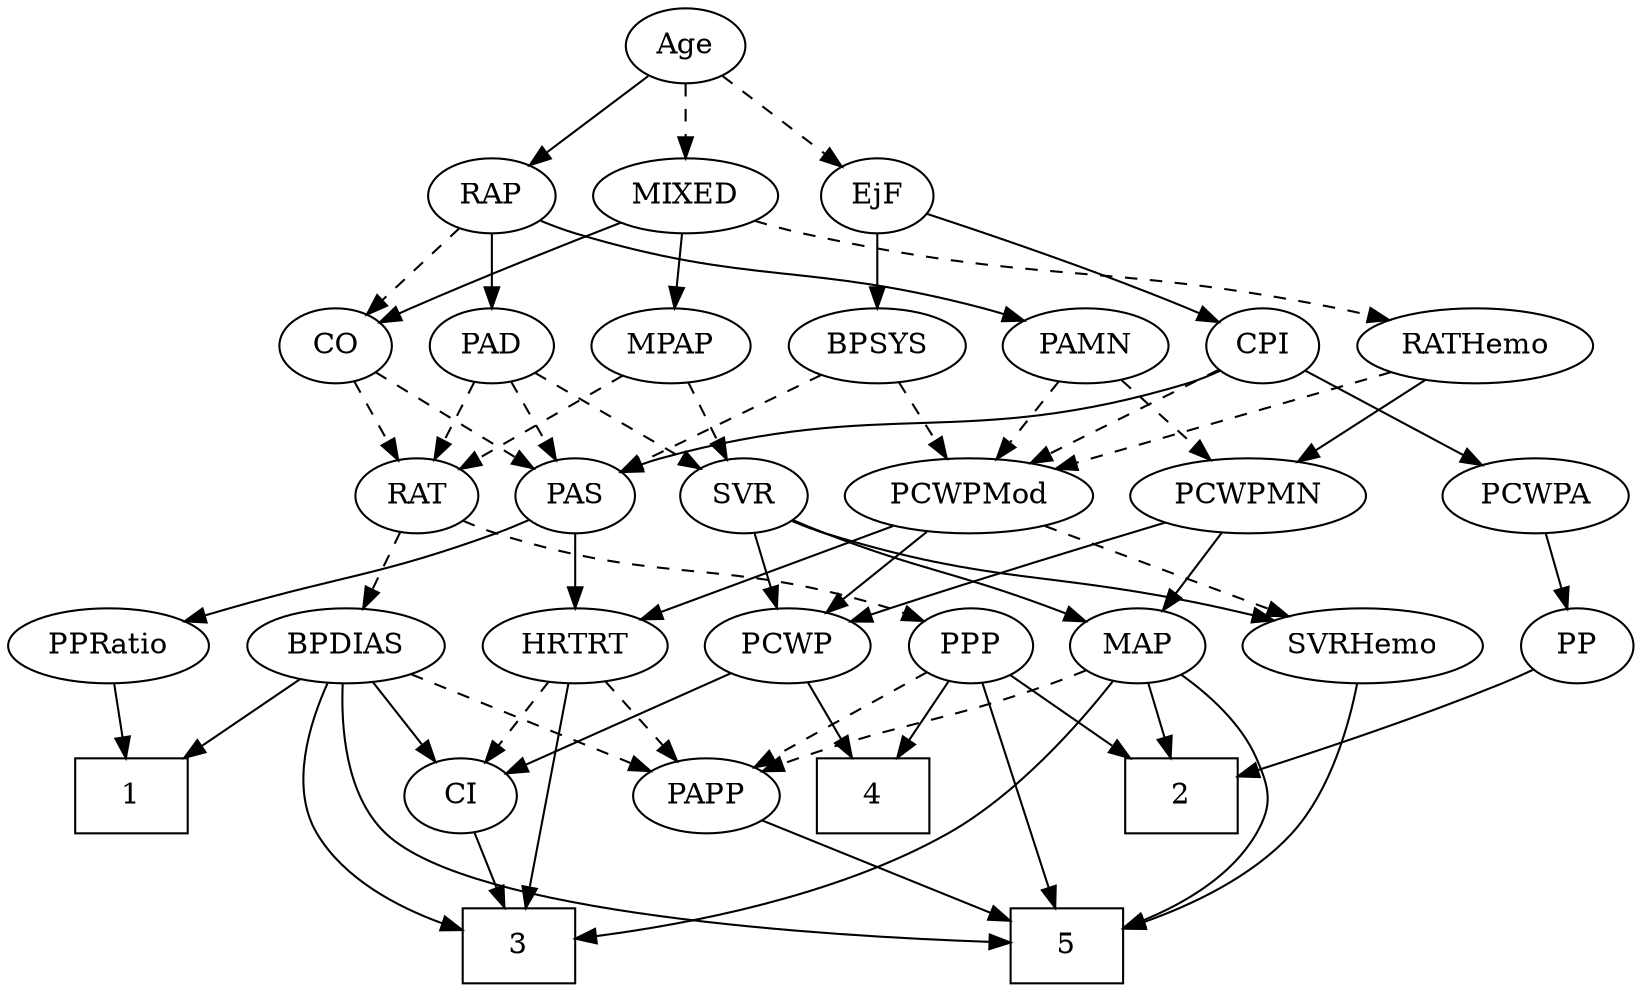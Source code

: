 strict digraph {
	graph [bb="0,0,708.19,468"];
	node [label="\N"];
	1	[height=0.5,
		pos="60.646,90",
		shape=box,
		width=0.75];
	2	[height=0.5,
		pos="584.65,90",
		shape=box,
		width=0.75];
	3	[height=0.5,
		pos="220.65,18",
		shape=box,
		width=0.75];
	4	[height=0.5,
		pos="428.65,90",
		shape=box,
		width=0.75];
	5	[height=0.5,
		pos="483.65,18",
		shape=box,
		width=0.75];
	Age	[height=0.5,
		pos="340.65,450",
		width=0.75];
	EjF	[height=0.5,
		pos="178.65,378",
		width=0.75];
	Age -> EjF	[pos="e,200.82,388.58 318.46,439.41 290.42,427.3 241.99,406.37 210.14,392.61",
		style=dashed];
	RAP	[height=0.5,
		pos="340.65,378",
		width=0.77632];
	Age -> RAP	[pos="e,340.65,396.1 340.65,431.7 340.65,423.98 340.65,414.71 340.65,406.11",
		style=solid];
	MIXED	[height=0.5,
		pos="430.65,378",
		width=1.1193];
	Age -> MIXED	[pos="e,411.29,394.05 357.57,435.83 370.46,425.81 388.47,411.81 403.38,400.21",
		style=dashed];
	BPSYS	[height=0.5,
		pos="95.646,306",
		width=1.0471];
	EjF -> BPSYS	[pos="e,113.45,322.01 162.25,363.17 150.59,353.34 134.7,339.93 121.36,328.69",
		style=solid];
	CPI	[height=0.5,
		pos="178.65,306",
		width=0.75];
	EjF -> CPI	[pos="e,178.65,324.1 178.65,359.7 178.65,351.98 178.65,342.71 178.65,334.11",
		style=solid];
	PAD	[height=0.5,
		pos="530.65,306",
		width=0.79437];
	RAP -> PAD	[pos="e,508.31,317.47 363.51,367.15 369.38,364.72 375.72,362.19 381.65,360 430.31,342.05 444.24,342.62 492.65,324 494.73,323.2 496.86,\
322.34 499,321.46",
		style=solid];
	CO	[height=0.5,
		pos="340.65,306",
		width=0.75];
	RAP -> CO	[pos="e,340.65,324.1 340.65,359.7 340.65,351.98 340.65,342.71 340.65,334.11",
		style=dashed];
	PAMN	[height=0.5,
		pos="259.65,306",
		width=1.011];
	RAP -> PAMN	[pos="e,277.02,322.01 324.64,363.17 313.27,353.34 297.76,339.93 284.74,328.69",
		style=solid];
	MPAP	[height=0.5,
		pos="612.65,306",
		width=0.97491];
	MIXED -> MPAP	[pos="e,585.19,317.62 460.26,365.64 488.21,354.92 531.29,338.39 568.65,324 570.99,323.1 573.4,322.17 575.83,321.23",
		style=solid];
	MIXED -> CO	[pos="e,357.71,320.27 411.12,361.81 397.81,351.46 380.06,337.66 365.71,326.49",
		style=solid];
	RATHemo	[height=0.5,
		pos="434.65,306",
		width=1.3721];
	MIXED -> RATHemo	[pos="e,433.67,324.1 431.64,359.7 432.08,351.98 432.61,342.71 433.1,334.11",
		style=dashed];
	RAT	[height=0.5,
		pos="529.65,234",
		width=0.75827];
	MPAP -> RAT	[pos="e,545.82,248.64 595.04,290.15 582.99,279.98 566.84,266.37 553.61,255.21",
		style=dashed];
	SVR	[height=0.5,
		pos="602.65,234",
		width=0.77632];
	MPAP -> SVR	[pos="e,605.09,252.1 610.17,287.7 609.07,279.98 607.75,270.71 606.52,262.11",
		style=dashed];
	PAS	[height=0.5,
		pos="115.65,234",
		width=0.75];
	BPSYS -> PAS	[pos="e,110.85,251.79 100.49,288.05 102.75,280.14 105.49,270.54 108.02,261.69",
		style=dashed];
	PCWPMod	[height=0.5,
		pos="212.65,234",
		width=1.4443];
	BPSYS -> PCWPMod	[pos="e,187.73,249.91 118.21,291.5 135.48,281.17 159.58,266.75 179.11,255.06",
		style=dashed];
	PAD -> PAS	[pos="e,136.13,246.12 508.98,293.9 503.74,291.62 498.09,289.47 492.65,288 345.49,248.39 298.39,293.12 151.65,252 149.7,251.45 147.73,250.81 \
145.76,250.1",
		style=dashed];
	PAD -> RAT	[pos="e,529.89,252.1 530.4,287.7 530.29,279.98 530.16,270.71 530.03,262.11",
		style=dashed];
	PAD -> SVR	[pos="e,587.75,249.49 545.56,290.5 555.6,280.73 569.02,267.69 580.33,256.7",
		style=dashed];
	CO -> PAS	[pos="e,136.28,245.65 320.02,294.35 315.07,292.05 309.74,289.78 304.65,288 238.7,264.96 217.59,275.04 151.65,252 149.74,251.33 147.8,250.6 \
145.85,249.82",
		style=dashed];
	CO -> RAT	[pos="e,508.55,245.58 361.75,294.42 366.59,292.17 371.75,289.9 376.65,288 427.37,268.33 442.92,271.67 493.65,252 495.48,251.29 497.36,\
250.52 499.24,249.73",
		style=dashed];
	PPRatio	[height=0.5,
		pos="39.646,162",
		width=1.1013];
	PAS -> PPRatio	[pos="e,56.322,178.36 100.27,218.83 89.806,209.2 75.75,196.25 63.807,185.25",
		style=solid];
	HRTRT	[height=0.5,
		pos="136.65,162",
		width=1.1013];
	PAS -> HRTRT	[pos="e,131.46,180.28 120.73,216.05 123.07,208.26 125.9,198.82 128.52,190.08",
		style=solid];
	PAMN -> PCWPMod	[pos="e,223.81,251.63 248.75,288.76 243.02,280.23 235.87,269.58 229.45,260.02",
		style=dashed];
	PCWPMN	[height=0.5,
		pos="434.65,234",
		width=1.3902];
	PAMN -> PCWPMN	[pos="e,402.45,247.88 286.99,294.06 315.43,282.69 360.29,264.74 393.11,251.62",
		style=dashed];
	RATHemo -> PCWPMod	[pos="e,249.9,246.75 398.48,293.6 360.61,281.65 300.97,262.85 259.51,249.78",
		style=dashed];
	RATHemo -> PCWPMN	[pos="e,434.65,252.1 434.65,287.7 434.65,279.98 434.65,270.71 434.65,262.11",
		style=solid];
	CPI -> PAS	[pos="e,128.99,249.82 165.29,290.15 156.77,280.69 145.56,268.24 135.95,257.56",
		style=solid];
	CPI -> PCWPMod	[pos="e,204.33,252.12 186.53,288.76 190.49,280.61 195.39,270.53 199.87,261.31",
		style=dashed];
	PCWPA	[height=0.5,
		pos="324.65,234",
		width=1.1555];
	CPI -> PCWPA	[pos="e,297.94,247.81 199.88,294.82 223.18,283.65 260.99,265.52 288.89,252.14",
		style=solid];
	BPDIAS	[height=0.5,
		pos="236.65,162",
		width=1.1735];
	RAT -> BPDIAS	[pos="e,267.99,174.26 509.09,222.14 504.13,219.84 498.79,217.63 493.65,216 405.05,187.9 377.76,202.76 287.65,180 284.43,179.19 281.13,\
178.28 277.83,177.3",
		style=dashed];
	PPP	[height=0.5,
		pos="529.65,162",
		width=0.75];
	RAT -> PPP	[pos="e,529.65,180.1 529.65,215.7 529.65,207.98 529.65,198.71 529.65,190.11",
		style=dashed];
	SVRHemo	[height=0.5,
		pos="434.65,162",
		width=1.3902];
	SVR -> SVRHemo	[pos="e,467.39,175.76 580.81,222.76 575.84,220.49 570.58,218.13 565.65,216 536.19,203.28 502.64,189.72 476.86,179.51",
		style=solid];
	MAP	[height=0.5,
		pos="677.65,162",
		width=0.84854];
	SVR -> MAP	[pos="e,661.98,177.63 617.82,218.83 628.36,209 642.59,195.72 654.52,184.58",
		style=solid];
	PCWP	[height=0.5,
		pos="331.65,162",
		width=0.97491];
	SVR -> PCWP	[pos="e,357.91,174.04 581.48,222.2 576.39,219.91 570.9,217.68 565.65,216 483.77,189.87 458.29,203.58 375.65,180 373.01,179.25 370.3,178.4 \
367.6,177.49",
		style=solid];
	PCWPMod -> SVRHemo	[pos="e,398.11,174.52 249.8,221.28 287.89,209.27 347.2,190.57 388.33,177.61",
		style=dashed];
	PCWPMod -> PCWP	[pos="e,309.25,176.17 237.88,218.15 256.14,207.41 280.93,192.83 300.43,181.36",
		style=solid];
	PCWPMod -> HRTRT	[pos="e,153.4,178.43 195.02,216.76 184.93,207.47 172.11,195.67 161.07,185.49",
		style=solid];
	PP	[height=0.5,
		pos="601.65,162",
		width=0.75];
	PCWPA -> PP	[pos="e,581.07,173.81 355.73,221.9 362.26,219.78 369.14,217.69 375.65,216 458.82,194.36 483.91,206.56 565.65,180 567.57,179.38 569.52,\
178.67 571.47,177.91",
		style=solid];
	PCWPMN -> MAP	[pos="e,654.19,173.69 472.04,222.01 479.2,219.96 486.65,217.88 493.65,216 557.35,198.86 575.1,200.97 637.65,180 640.03,179.2 642.46,178.33 \
644.9,177.4",
		style=solid];
	PCWPMN -> PCWP	[pos="e,351.86,176.74 412.3,217.81 397.12,207.5 376.91,193.76 360.52,182.62",
		style=solid];
	SVRHemo -> 5	[pos="e,481.56,36.17 446.05,143.99 452.34,133.9 459.84,120.65 464.65,108 472.25,87.966 477.13,64.181 480.04,46.241",
		style=solid];
	BPDIAS -> 1	[pos="e,87.755,101.78 206.79,149.13 176.57,137.11 129.8,118.5 97.335,105.59",
		style=solid];
	BPDIAS -> 3	[pos="e,223.5,36.15 235.42,143.91 234.05,125.96 231.65,96.952 228.65,72 227.63,63.555 226.32,54.384 225.06,46.082",
		style=solid];
	BPDIAS -> 5	[pos="e,456.39,22.413 246.24,144.38 258.63,124.35 282.04,91.038 310.65,72 352.3,44.279 409.09,30.536 446.06,24.109",
		style=solid];
	CI	[height=0.5,
		pos="192.65,90",
		width=0.75];
	BPDIAS -> CI	[pos="e,202.7,106.99 226.22,144.41 220.83,135.83 214.14,125.19 208.15,115.67",
		style=solid];
	PAPP	[height=0.5,
		pos="351.65,90",
		width=0.88464];
	BPDIAS -> PAPP	[pos="e,330.73,103.73 259.92,146.83 277.82,135.94 302.69,120.8 322.01,109.04",
		style=dashed];
	MAP -> 2	[pos="e,607.26,108.02 659.27,147.17 646.79,137.78 629.99,125.13 615.48,114.21",
		style=solid];
	MAP -> 3	[pos="e,247.75,21.264 669.24,144.47 657.1,121.26 634.58,80.862 620.65,72 590.3,52.702 351.29,30.264 257.88,22.138",
		style=solid];
	MAP -> 5	[pos="e,510.75,19.717 677.71,143.9 676.85,124.04 672.4,91.492 653.65,72 618.78,35.749 559.56,24.169 521.03,20.543",
		style=solid];
	MAP -> PAPP	[pos="e,375.58,102.08 654.74,150.08 649.24,147.79 643.31,145.59 637.65,144 531.69,114.23 498.73,137.3 392.65,108 390.18,107.32 387.66,\
106.53 385.14,105.66",
		style=dashed];
	PP -> 2	[pos="e,588.84,108.28 597.53,144.05 595.64,136.26 593.35,126.82 591.22,118.08",
		style=solid];
	PPP -> 2	[pos="e,571.19,108.13 541.58,145.81 548.39,137.14 557.11,126.05 564.91,116.12",
		style=solid];
	PPP -> 4	[pos="e,453.38,108.14 511.59,148.49 497.77,138.91 478.33,125.43 461.74,113.94",
		style=solid];
	PPP -> 5	[pos="e,489.24,36.268 524.19,144.15 516.35,119.94 501.8,75.054 492.44,46.133",
		style=solid];
	PPP -> PAPP	[pos="e,376.28,101.45 508.48,150.58 503.65,148.32 498.5,146.01 493.65,144 449.6,125.8 437.12,125.13 392.65,108 390.4,107.14 388.09,106.23 \
385.77,105.3",
		style=dashed];
	PPRatio -> 1	[pos="e,55.464,108.28 44.73,144.05 47.068,136.26 49.9,126.82 52.523,118.08",
		style=solid];
	PCWP -> 4	[pos="e,404.93,108.11 351.28,146.83 364.23,137.48 381.51,125.01 396.46,114.23",
		style=solid];
	PCWP -> CI	[pos="e,213.85,101.68 307.43,148.81 283.98,137 248.35,119.05 223.01,106.29",
		style=solid];
	CI -> 3	[pos="e,213.67,36.447 199.28,72.411 202.46,64.454 206.36,54.722 209.94,45.756",
		style=solid];
	PAPP -> 5	[pos="e,456.57,33.357 374.04,77.125 394.17,66.45 424.09,50.581 447.59,38.119",
		style=solid];
	HRTRT -> 3	[pos="e,193.64,35.257 137.25,143.7 138.63,124.81 142.99,94.276 156.65,72 163.92,60.142 174.79,49.698 185.52,41.284",
		style=solid];
	HRTRT -> CI	[pos="e,180.5,106.19 149.63,144.76 156.9,135.68 166.09,124.19 174.11,114.18",
		style=dashed];
	HRTRT -> PAPP	[pos="e,324.26,99.514 166.93,150.36 173.11,148.23 179.58,146.02 185.65,144 229.74,129.32 280.68,113.17 314.38,102.61",
		style=dashed];
}
